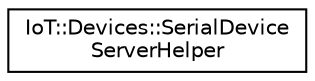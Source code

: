 digraph "Graphical Class Hierarchy"
{
 // LATEX_PDF_SIZE
  edge [fontname="Helvetica",fontsize="10",labelfontname="Helvetica",labelfontsize="10"];
  node [fontname="Helvetica",fontsize="10",shape=record];
  rankdir="LR";
  Node0 [label="IoT::Devices::SerialDevice\lServerHelper",height=0.2,width=0.4,color="black", fillcolor="white", style="filled",URL="$classIoT_1_1Devices_1_1SerialDeviceServerHelper.html",tooltip=" "];
}
